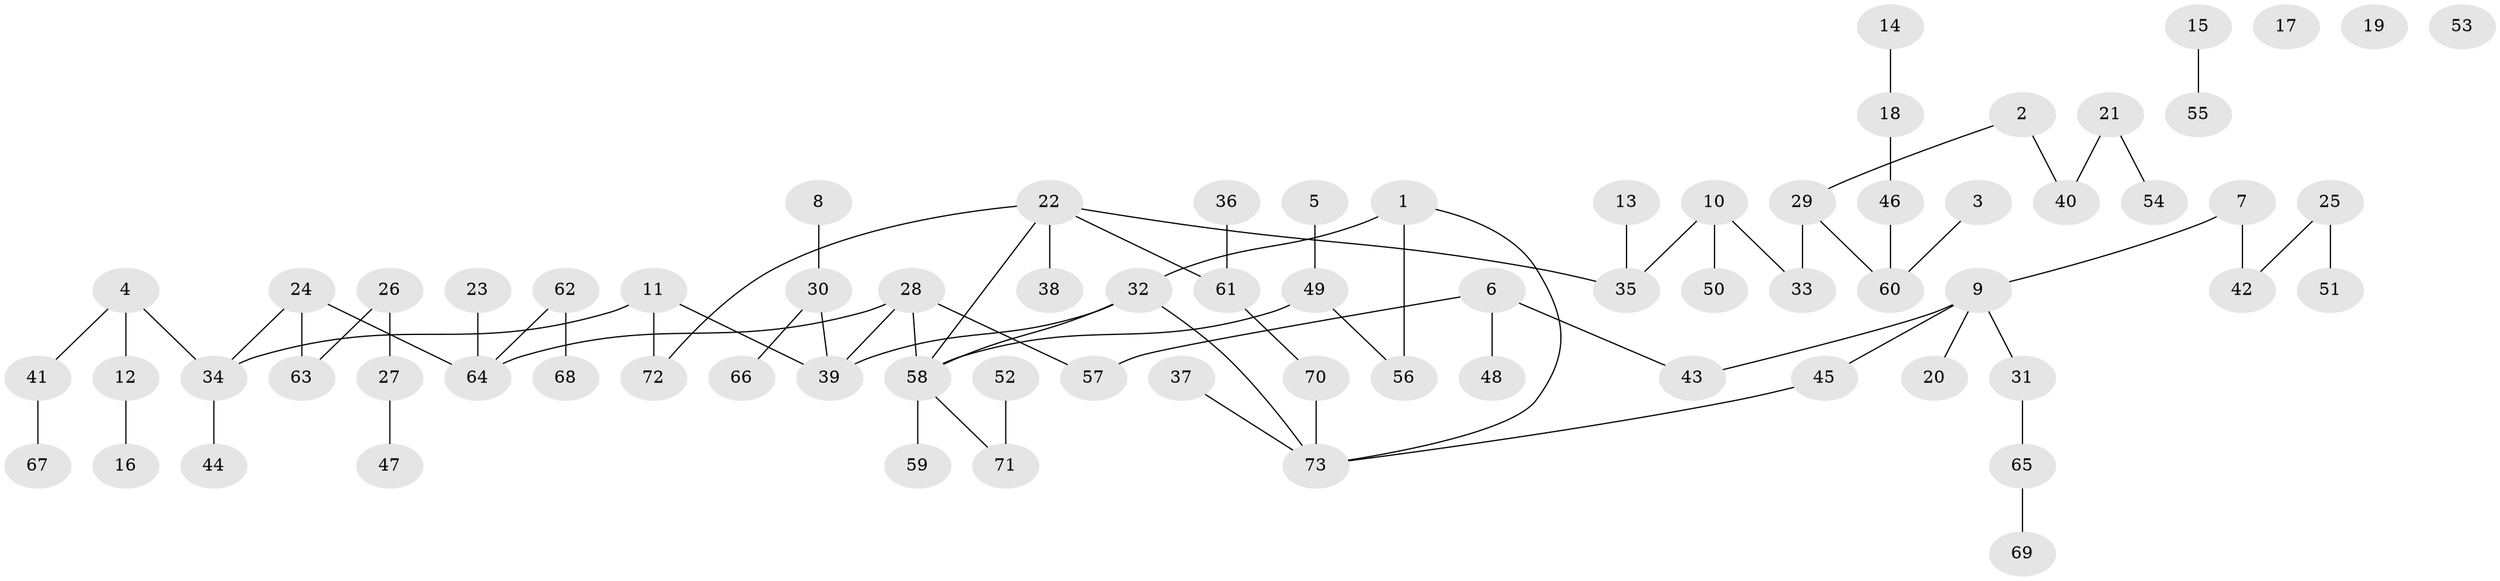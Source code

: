 // coarse degree distribution, {2: 0.125, 1: 0.4791666666666667, 3: 0.16666666666666666, 5: 0.10416666666666667, 0: 0.0625, 4: 0.041666666666666664, 6: 0.020833333333333332}
// Generated by graph-tools (version 1.1) at 2025/23/03/03/25 07:23:25]
// undirected, 73 vertices, 75 edges
graph export_dot {
graph [start="1"]
  node [color=gray90,style=filled];
  1;
  2;
  3;
  4;
  5;
  6;
  7;
  8;
  9;
  10;
  11;
  12;
  13;
  14;
  15;
  16;
  17;
  18;
  19;
  20;
  21;
  22;
  23;
  24;
  25;
  26;
  27;
  28;
  29;
  30;
  31;
  32;
  33;
  34;
  35;
  36;
  37;
  38;
  39;
  40;
  41;
  42;
  43;
  44;
  45;
  46;
  47;
  48;
  49;
  50;
  51;
  52;
  53;
  54;
  55;
  56;
  57;
  58;
  59;
  60;
  61;
  62;
  63;
  64;
  65;
  66;
  67;
  68;
  69;
  70;
  71;
  72;
  73;
  1 -- 32;
  1 -- 56;
  1 -- 73;
  2 -- 29;
  2 -- 40;
  3 -- 60;
  4 -- 12;
  4 -- 34;
  4 -- 41;
  5 -- 49;
  6 -- 43;
  6 -- 48;
  6 -- 57;
  7 -- 9;
  7 -- 42;
  8 -- 30;
  9 -- 20;
  9 -- 31;
  9 -- 43;
  9 -- 45;
  10 -- 33;
  10 -- 35;
  10 -- 50;
  11 -- 34;
  11 -- 39;
  11 -- 72;
  12 -- 16;
  13 -- 35;
  14 -- 18;
  15 -- 55;
  18 -- 46;
  21 -- 40;
  21 -- 54;
  22 -- 35;
  22 -- 38;
  22 -- 58;
  22 -- 61;
  22 -- 72;
  23 -- 64;
  24 -- 34;
  24 -- 63;
  24 -- 64;
  25 -- 42;
  25 -- 51;
  26 -- 27;
  26 -- 63;
  27 -- 47;
  28 -- 39;
  28 -- 57;
  28 -- 58;
  28 -- 64;
  29 -- 33;
  29 -- 60;
  30 -- 39;
  30 -- 66;
  31 -- 65;
  32 -- 39;
  32 -- 58;
  32 -- 73;
  34 -- 44;
  36 -- 61;
  37 -- 73;
  41 -- 67;
  45 -- 73;
  46 -- 60;
  49 -- 56;
  49 -- 58;
  52 -- 71;
  58 -- 59;
  58 -- 71;
  61 -- 70;
  62 -- 64;
  62 -- 68;
  65 -- 69;
  70 -- 73;
}
